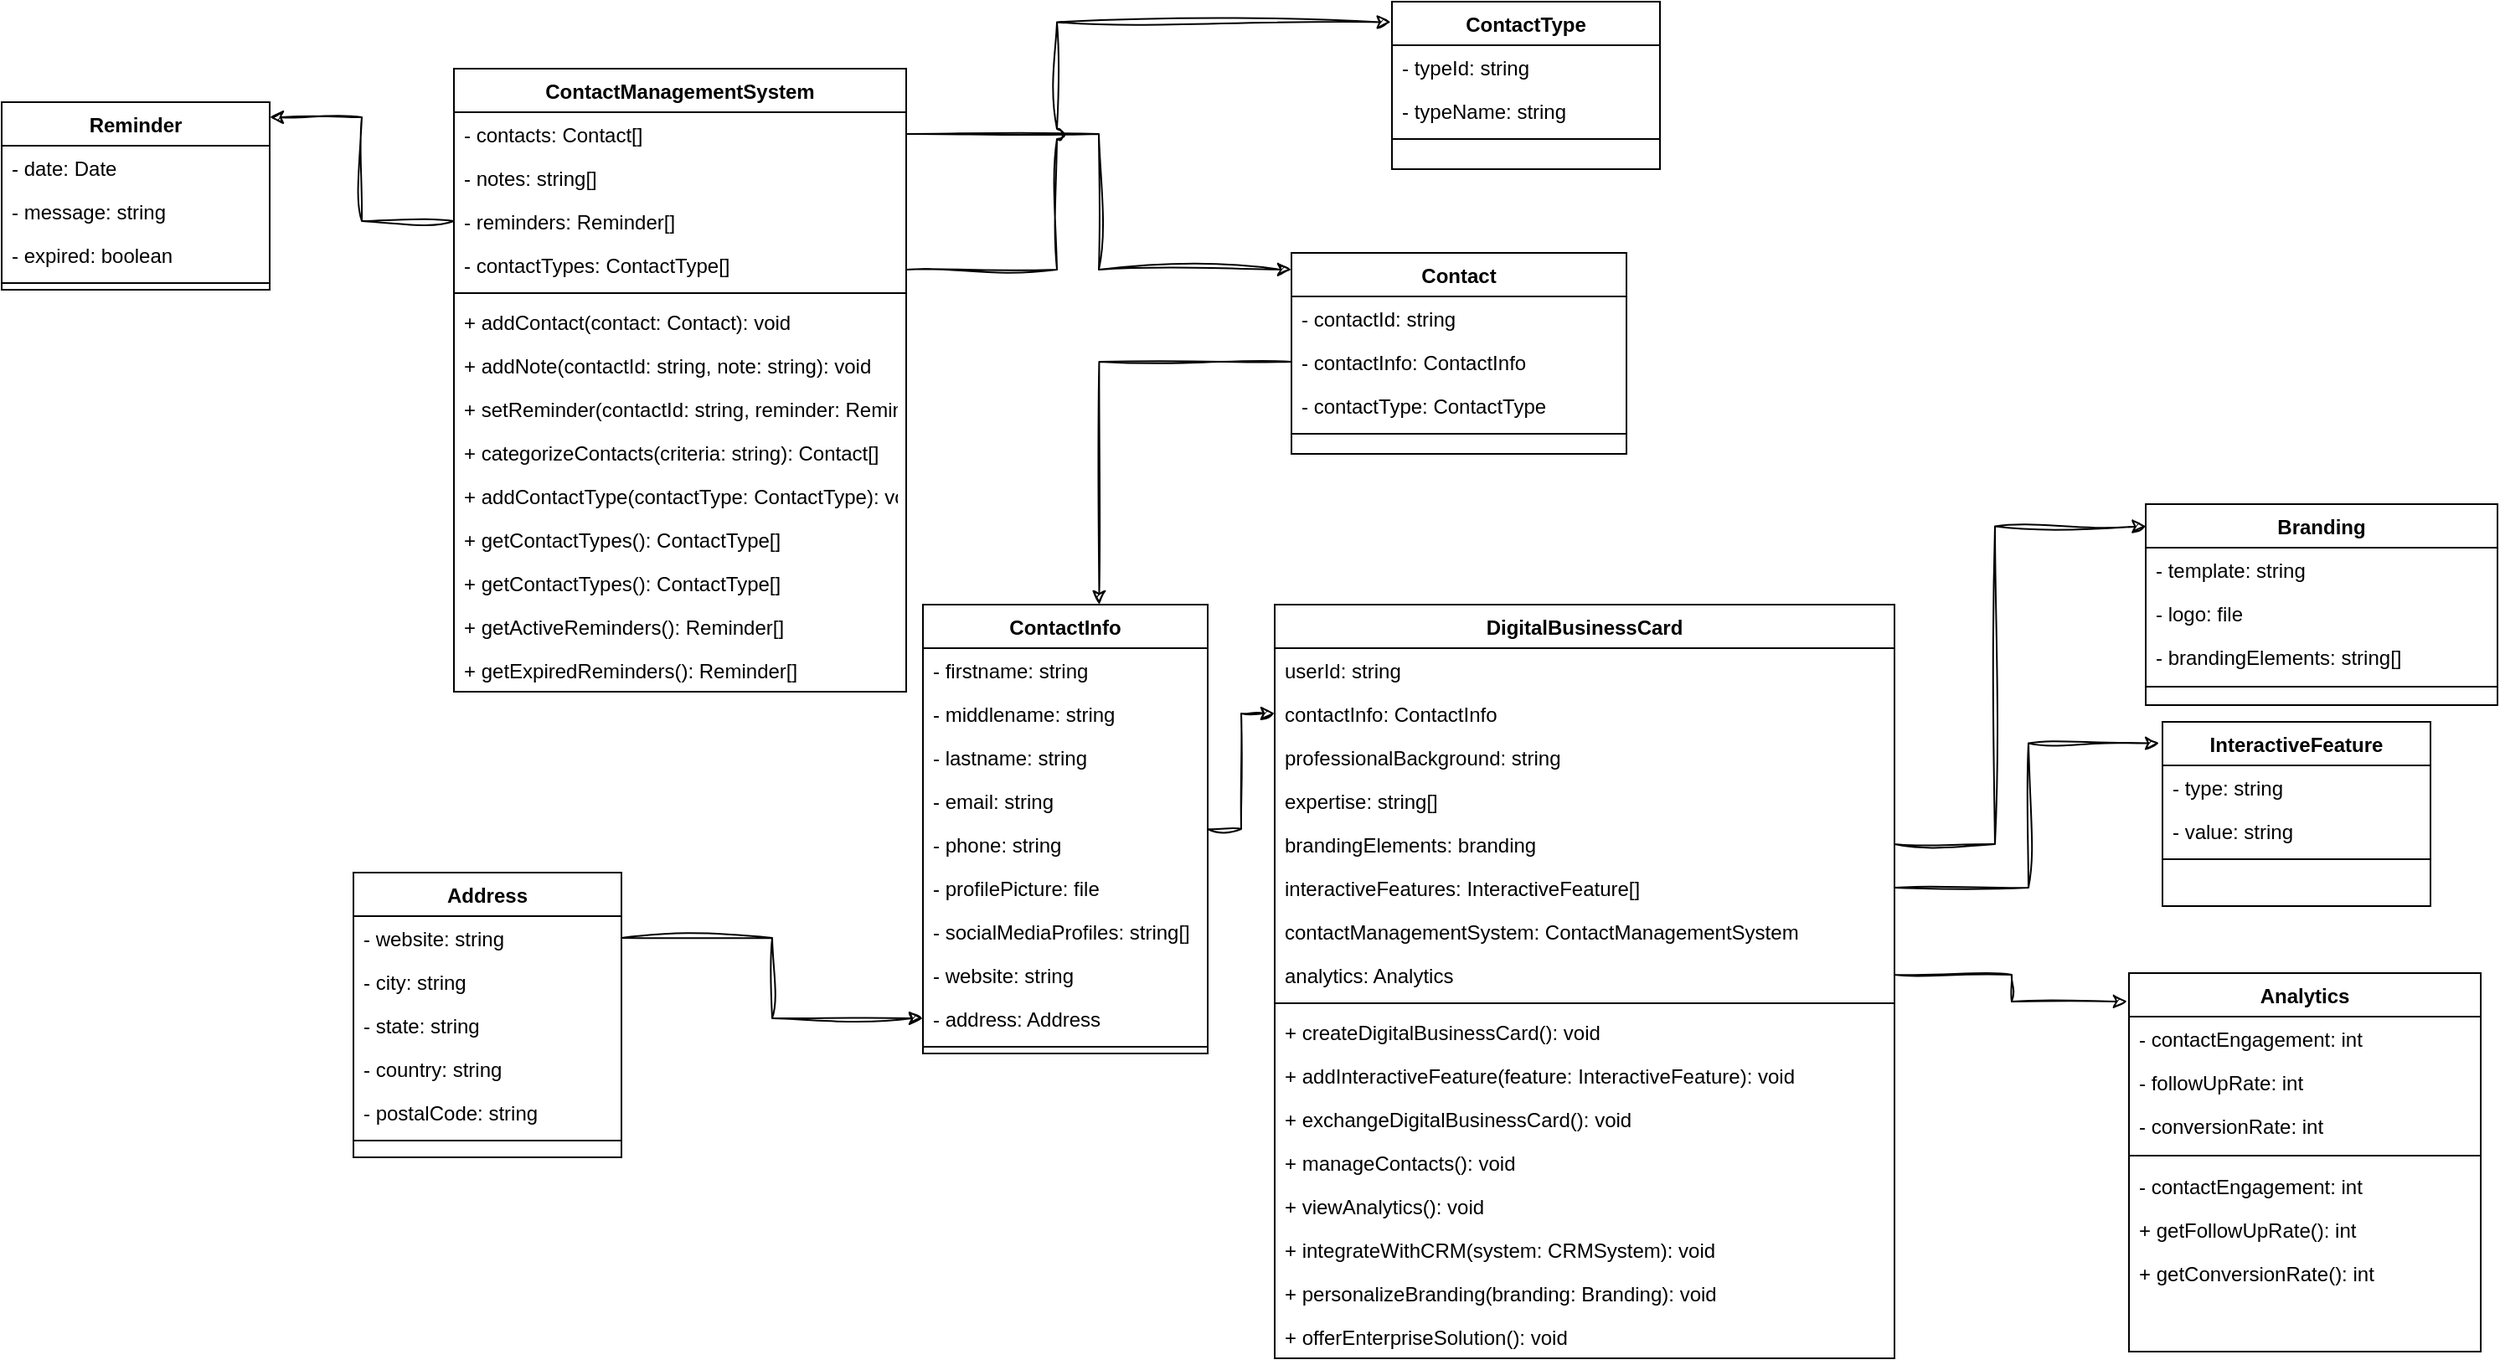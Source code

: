 <mxfile version="21.6.5" type="github">
  <diagram id="C5RBs43oDa-KdzZeNtuy" name="Page-1">
    <mxGraphModel dx="2295" dy="1849" grid="1" gridSize="10" guides="1" tooltips="1" connect="1" arrows="1" fold="1" page="1" pageScale="1" pageWidth="827" pageHeight="1169" math="0" shadow="0">
      <root>
        <mxCell id="WIyWlLk6GJQsqaUBKTNV-0" />
        <mxCell id="WIyWlLk6GJQsqaUBKTNV-1" parent="WIyWlLk6GJQsqaUBKTNV-0" />
        <mxCell id="zkfFHV4jXpPFQw0GAbJ--0" value="DigitalBusinessCard" style="swimlane;fontStyle=1;align=center;verticalAlign=top;childLayout=stackLayout;horizontal=1;startSize=26;horizontalStack=0;resizeParent=1;resizeLast=0;collapsible=1;marginBottom=0;rounded=0;shadow=0;strokeWidth=1;" parent="WIyWlLk6GJQsqaUBKTNV-1" vertex="1">
          <mxGeometry x="200" y="40" width="370" height="450" as="geometry">
            <mxRectangle x="230" y="140" width="160" height="26" as="alternateBounds" />
          </mxGeometry>
        </mxCell>
        <mxCell id="zkfFHV4jXpPFQw0GAbJ--1" value="userId: string" style="text;align=left;verticalAlign=top;spacingLeft=4;spacingRight=4;overflow=hidden;rotatable=0;points=[[0,0.5],[1,0.5]];portConstraint=eastwest;" parent="zkfFHV4jXpPFQw0GAbJ--0" vertex="1">
          <mxGeometry y="26" width="370" height="26" as="geometry" />
        </mxCell>
        <mxCell id="zkfFHV4jXpPFQw0GAbJ--2" value="contactInfo: ContactInfo" style="text;align=left;verticalAlign=top;spacingLeft=4;spacingRight=4;overflow=hidden;rotatable=0;points=[[0,0.5],[1,0.5]];portConstraint=eastwest;rounded=0;shadow=0;html=0;" parent="zkfFHV4jXpPFQw0GAbJ--0" vertex="1">
          <mxGeometry y="52" width="370" height="26" as="geometry" />
        </mxCell>
        <mxCell id="zkfFHV4jXpPFQw0GAbJ--3" value="professionalBackground: string" style="text;align=left;verticalAlign=top;spacingLeft=4;spacingRight=4;overflow=hidden;rotatable=0;points=[[0,0.5],[1,0.5]];portConstraint=eastwest;rounded=0;shadow=0;html=0;" parent="zkfFHV4jXpPFQw0GAbJ--0" vertex="1">
          <mxGeometry y="78" width="370" height="26" as="geometry" />
        </mxCell>
        <mxCell id="Wim8BEegsKyxefgfatjJ-2" value="expertise: string[]" style="text;align=left;verticalAlign=top;spacingLeft=4;spacingRight=4;overflow=hidden;rotatable=0;points=[[0,0.5],[1,0.5]];portConstraint=eastwest;rounded=0;shadow=0;html=0;" vertex="1" parent="zkfFHV4jXpPFQw0GAbJ--0">
          <mxGeometry y="104" width="370" height="26" as="geometry" />
        </mxCell>
        <mxCell id="Wim8BEegsKyxefgfatjJ-3" value="brandingElements: branding " style="text;align=left;verticalAlign=top;spacingLeft=4;spacingRight=4;overflow=hidden;rotatable=0;points=[[0,0.5],[1,0.5]];portConstraint=eastwest;rounded=0;shadow=0;html=0;" vertex="1" parent="zkfFHV4jXpPFQw0GAbJ--0">
          <mxGeometry y="130" width="370" height="26" as="geometry" />
        </mxCell>
        <mxCell id="Wim8BEegsKyxefgfatjJ-1" value="interactiveFeatures: InteractiveFeature[] " style="text;align=left;verticalAlign=top;spacingLeft=4;spacingRight=4;overflow=hidden;rotatable=0;points=[[0,0.5],[1,0.5]];portConstraint=eastwest;rounded=0;shadow=0;html=0;" vertex="1" parent="zkfFHV4jXpPFQw0GAbJ--0">
          <mxGeometry y="156" width="370" height="26" as="geometry" />
        </mxCell>
        <mxCell id="Wim8BEegsKyxefgfatjJ-4" value="contactManagementSystem: ContactManagementSystem " style="text;align=left;verticalAlign=top;spacingLeft=4;spacingRight=4;overflow=hidden;rotatable=0;points=[[0,0.5],[1,0.5]];portConstraint=eastwest;rounded=0;shadow=0;html=0;" vertex="1" parent="zkfFHV4jXpPFQw0GAbJ--0">
          <mxGeometry y="182" width="370" height="26" as="geometry" />
        </mxCell>
        <mxCell id="Wim8BEegsKyxefgfatjJ-5" value="analytics: Analytics" style="text;align=left;verticalAlign=top;spacingLeft=4;spacingRight=4;overflow=hidden;rotatable=0;points=[[0,0.5],[1,0.5]];portConstraint=eastwest;rounded=0;shadow=0;html=0;" vertex="1" parent="zkfFHV4jXpPFQw0GAbJ--0">
          <mxGeometry y="208" width="370" height="26" as="geometry" />
        </mxCell>
        <mxCell id="zkfFHV4jXpPFQw0GAbJ--4" value="" style="line;html=1;strokeWidth=1;align=left;verticalAlign=middle;spacingTop=-1;spacingLeft=3;spacingRight=3;rotatable=0;labelPosition=right;points=[];portConstraint=eastwest;" parent="zkfFHV4jXpPFQw0GAbJ--0" vertex="1">
          <mxGeometry y="234" width="370" height="8" as="geometry" />
        </mxCell>
        <mxCell id="zkfFHV4jXpPFQw0GAbJ--5" value="+ createDigitalBusinessCard(): void " style="text;align=left;verticalAlign=top;spacingLeft=4;spacingRight=4;overflow=hidden;rotatable=0;points=[[0,0.5],[1,0.5]];portConstraint=eastwest;" parent="zkfFHV4jXpPFQw0GAbJ--0" vertex="1">
          <mxGeometry y="242" width="370" height="26" as="geometry" />
        </mxCell>
        <mxCell id="Wim8BEegsKyxefgfatjJ-7" value="+ addInteractiveFeature(feature: InteractiveFeature): void" style="text;align=left;verticalAlign=top;spacingLeft=4;spacingRight=4;overflow=hidden;rotatable=0;points=[[0,0.5],[1,0.5]];portConstraint=eastwest;" vertex="1" parent="zkfFHV4jXpPFQw0GAbJ--0">
          <mxGeometry y="268" width="370" height="26" as="geometry" />
        </mxCell>
        <mxCell id="Wim8BEegsKyxefgfatjJ-8" value="+ exchangeDigitalBusinessCard(): void " style="text;align=left;verticalAlign=top;spacingLeft=4;spacingRight=4;overflow=hidden;rotatable=0;points=[[0,0.5],[1,0.5]];portConstraint=eastwest;" vertex="1" parent="zkfFHV4jXpPFQw0GAbJ--0">
          <mxGeometry y="294" width="370" height="26" as="geometry" />
        </mxCell>
        <mxCell id="Wim8BEegsKyxefgfatjJ-9" value="+ manageContacts(): void " style="text;align=left;verticalAlign=top;spacingLeft=4;spacingRight=4;overflow=hidden;rotatable=0;points=[[0,0.5],[1,0.5]];portConstraint=eastwest;" vertex="1" parent="zkfFHV4jXpPFQw0GAbJ--0">
          <mxGeometry y="320" width="370" height="26" as="geometry" />
        </mxCell>
        <mxCell id="Wim8BEegsKyxefgfatjJ-10" value="+ viewAnalytics(): void" style="text;align=left;verticalAlign=top;spacingLeft=4;spacingRight=4;overflow=hidden;rotatable=0;points=[[0,0.5],[1,0.5]];portConstraint=eastwest;" vertex="1" parent="zkfFHV4jXpPFQw0GAbJ--0">
          <mxGeometry y="346" width="370" height="26" as="geometry" />
        </mxCell>
        <mxCell id="Wim8BEegsKyxefgfatjJ-11" value="+ integrateWithCRM(system: CRMSystem): void  " style="text;align=left;verticalAlign=top;spacingLeft=4;spacingRight=4;overflow=hidden;rotatable=0;points=[[0,0.5],[1,0.5]];portConstraint=eastwest;" vertex="1" parent="zkfFHV4jXpPFQw0GAbJ--0">
          <mxGeometry y="372" width="370" height="26" as="geometry" />
        </mxCell>
        <mxCell id="Wim8BEegsKyxefgfatjJ-12" value="+ personalizeBranding(branding: Branding): void " style="text;align=left;verticalAlign=top;spacingLeft=4;spacingRight=4;overflow=hidden;rotatable=0;points=[[0,0.5],[1,0.5]];portConstraint=eastwest;" vertex="1" parent="zkfFHV4jXpPFQw0GAbJ--0">
          <mxGeometry y="398" width="370" height="26" as="geometry" />
        </mxCell>
        <mxCell id="Wim8BEegsKyxefgfatjJ-13" value="+ offerEnterpriseSolution(): void   " style="text;align=left;verticalAlign=top;spacingLeft=4;spacingRight=4;overflow=hidden;rotatable=0;points=[[0,0.5],[1,0.5]];portConstraint=eastwest;" vertex="1" parent="zkfFHV4jXpPFQw0GAbJ--0">
          <mxGeometry y="424" width="370" height="26" as="geometry" />
        </mxCell>
        <mxCell id="Wim8BEegsKyxefgfatjJ-36" style="edgeStyle=orthogonalEdgeStyle;rounded=0;sketch=1;hachureGap=4;jiggle=2;curveFitting=1;orthogonalLoop=1;jettySize=auto;html=1;entryX=0;entryY=0.5;entryDx=0;entryDy=0;fontFamily=Architects Daughter;fontSource=https%3A%2F%2Ffonts.googleapis.com%2Fcss%3Ffamily%3DArchitects%2BDaughter;fontSize=16;" edge="1" parent="WIyWlLk6GJQsqaUBKTNV-1" source="zkfFHV4jXpPFQw0GAbJ--6" target="zkfFHV4jXpPFQw0GAbJ--2">
          <mxGeometry relative="1" as="geometry" />
        </mxCell>
        <mxCell id="zkfFHV4jXpPFQw0GAbJ--6" value="ContactInfo                          " style="swimlane;fontStyle=1;align=center;verticalAlign=top;childLayout=stackLayout;horizontal=1;startSize=26;horizontalStack=0;resizeParent=1;resizeLast=0;collapsible=1;marginBottom=0;rounded=0;shadow=0;strokeWidth=1;" parent="WIyWlLk6GJQsqaUBKTNV-1" vertex="1">
          <mxGeometry x="-10" y="40" width="170" height="268" as="geometry">
            <mxRectangle x="130" y="380" width="160" height="26" as="alternateBounds" />
          </mxGeometry>
        </mxCell>
        <mxCell id="zkfFHV4jXpPFQw0GAbJ--7" value="- firstname: string " style="text;align=left;verticalAlign=top;spacingLeft=4;spacingRight=4;overflow=hidden;rotatable=0;points=[[0,0.5],[1,0.5]];portConstraint=eastwest;" parent="zkfFHV4jXpPFQw0GAbJ--6" vertex="1">
          <mxGeometry y="26" width="170" height="26" as="geometry" />
        </mxCell>
        <mxCell id="Wim8BEegsKyxefgfatjJ-16" value="- middlename: string " style="text;align=left;verticalAlign=top;spacingLeft=4;spacingRight=4;overflow=hidden;rotatable=0;points=[[0,0.5],[1,0.5]];portConstraint=eastwest;" vertex="1" parent="zkfFHV4jXpPFQw0GAbJ--6">
          <mxGeometry y="52" width="170" height="26" as="geometry" />
        </mxCell>
        <mxCell id="Wim8BEegsKyxefgfatjJ-17" value="- lastname: string " style="text;align=left;verticalAlign=top;spacingLeft=4;spacingRight=4;overflow=hidden;rotatable=0;points=[[0,0.5],[1,0.5]];portConstraint=eastwest;" vertex="1" parent="zkfFHV4jXpPFQw0GAbJ--6">
          <mxGeometry y="78" width="170" height="26" as="geometry" />
        </mxCell>
        <mxCell id="zkfFHV4jXpPFQw0GAbJ--8" value="- email: string" style="text;align=left;verticalAlign=top;spacingLeft=4;spacingRight=4;overflow=hidden;rotatable=0;points=[[0,0.5],[1,0.5]];portConstraint=eastwest;rounded=0;shadow=0;html=0;" parent="zkfFHV4jXpPFQw0GAbJ--6" vertex="1">
          <mxGeometry y="104" width="170" height="26" as="geometry" />
        </mxCell>
        <mxCell id="Wim8BEegsKyxefgfatjJ-18" value="- phone: string" style="text;align=left;verticalAlign=top;spacingLeft=4;spacingRight=4;overflow=hidden;rotatable=0;points=[[0,0.5],[1,0.5]];portConstraint=eastwest;rounded=0;shadow=0;html=0;" vertex="1" parent="zkfFHV4jXpPFQw0GAbJ--6">
          <mxGeometry y="130" width="170" height="26" as="geometry" />
        </mxCell>
        <mxCell id="Wim8BEegsKyxefgfatjJ-19" value="- profilePicture: file" style="text;align=left;verticalAlign=top;spacingLeft=4;spacingRight=4;overflow=hidden;rotatable=0;points=[[0,0.5],[1,0.5]];portConstraint=eastwest;rounded=0;shadow=0;html=0;" vertex="1" parent="zkfFHV4jXpPFQw0GAbJ--6">
          <mxGeometry y="156" width="170" height="26" as="geometry" />
        </mxCell>
        <mxCell id="Wim8BEegsKyxefgfatjJ-130" value="- socialMediaProfiles: string[]" style="text;align=left;verticalAlign=top;spacingLeft=4;spacingRight=4;overflow=hidden;rotatable=0;points=[[0,0.5],[1,0.5]];portConstraint=eastwest;rounded=0;shadow=0;html=0;" vertex="1" parent="zkfFHV4jXpPFQw0GAbJ--6">
          <mxGeometry y="182" width="170" height="26" as="geometry" />
        </mxCell>
        <mxCell id="Wim8BEegsKyxefgfatjJ-20" value="- website: string" style="text;align=left;verticalAlign=top;spacingLeft=4;spacingRight=4;overflow=hidden;rotatable=0;points=[[0,0.5],[1,0.5]];portConstraint=eastwest;rounded=0;shadow=0;html=0;" vertex="1" parent="zkfFHV4jXpPFQw0GAbJ--6">
          <mxGeometry y="208" width="170" height="26" as="geometry" />
        </mxCell>
        <mxCell id="Wim8BEegsKyxefgfatjJ-21" value="- address: Address" style="text;align=left;verticalAlign=top;spacingLeft=4;spacingRight=4;overflow=hidden;rotatable=0;points=[[0,0.5],[1,0.5]];portConstraint=eastwest;rounded=0;shadow=0;html=0;" vertex="1" parent="zkfFHV4jXpPFQw0GAbJ--6">
          <mxGeometry y="234" width="170" height="26" as="geometry" />
        </mxCell>
        <mxCell id="zkfFHV4jXpPFQw0GAbJ--9" value="" style="line;html=1;strokeWidth=1;align=left;verticalAlign=middle;spacingTop=-1;spacingLeft=3;spacingRight=3;rotatable=0;labelPosition=right;points=[];portConstraint=eastwest;" parent="zkfFHV4jXpPFQw0GAbJ--6" vertex="1">
          <mxGeometry y="260" width="170" height="8" as="geometry" />
        </mxCell>
        <mxCell id="Wim8BEegsKyxefgfatjJ-24" value="Address" style="swimlane;fontStyle=1;align=center;verticalAlign=top;childLayout=stackLayout;horizontal=1;startSize=26;horizontalStack=0;resizeParent=1;resizeLast=0;collapsible=1;marginBottom=0;rounded=0;shadow=0;strokeWidth=1;" vertex="1" parent="WIyWlLk6GJQsqaUBKTNV-1">
          <mxGeometry x="-350" y="200" width="160" height="170" as="geometry">
            <mxRectangle x="130" y="380" width="160" height="26" as="alternateBounds" />
          </mxGeometry>
        </mxCell>
        <mxCell id="Wim8BEegsKyxefgfatjJ-34" value="- website: string" style="text;align=left;verticalAlign=top;spacingLeft=4;spacingRight=4;overflow=hidden;rotatable=0;points=[[0,0.5],[1,0.5]];portConstraint=eastwest;" vertex="1" parent="Wim8BEegsKyxefgfatjJ-24">
          <mxGeometry y="26" width="160" height="26" as="geometry" />
        </mxCell>
        <mxCell id="Wim8BEegsKyxefgfatjJ-25" value="- city: string " style="text;align=left;verticalAlign=top;spacingLeft=4;spacingRight=4;overflow=hidden;rotatable=0;points=[[0,0.5],[1,0.5]];portConstraint=eastwest;" vertex="1" parent="Wim8BEegsKyxefgfatjJ-24">
          <mxGeometry y="52" width="160" height="26" as="geometry" />
        </mxCell>
        <mxCell id="Wim8BEegsKyxefgfatjJ-26" value="- state: string" style="text;align=left;verticalAlign=top;spacingLeft=4;spacingRight=4;overflow=hidden;rotatable=0;points=[[0,0.5],[1,0.5]];portConstraint=eastwest;" vertex="1" parent="Wim8BEegsKyxefgfatjJ-24">
          <mxGeometry y="78" width="160" height="26" as="geometry" />
        </mxCell>
        <mxCell id="Wim8BEegsKyxefgfatjJ-27" value="- country: string" style="text;align=left;verticalAlign=top;spacingLeft=4;spacingRight=4;overflow=hidden;rotatable=0;points=[[0,0.5],[1,0.5]];portConstraint=eastwest;" vertex="1" parent="Wim8BEegsKyxefgfatjJ-24">
          <mxGeometry y="104" width="160" height="26" as="geometry" />
        </mxCell>
        <mxCell id="Wim8BEegsKyxefgfatjJ-28" value="- postalCode: string                 " style="text;align=left;verticalAlign=top;spacingLeft=4;spacingRight=4;overflow=hidden;rotatable=0;points=[[0,0.5],[1,0.5]];portConstraint=eastwest;rounded=0;shadow=0;html=0;" vertex="1" parent="Wim8BEegsKyxefgfatjJ-24">
          <mxGeometry y="130" width="160" height="26" as="geometry" />
        </mxCell>
        <mxCell id="Wim8BEegsKyxefgfatjJ-33" value="" style="line;html=1;strokeWidth=1;align=left;verticalAlign=middle;spacingTop=-1;spacingLeft=3;spacingRight=3;rotatable=0;labelPosition=right;points=[];portConstraint=eastwest;" vertex="1" parent="Wim8BEegsKyxefgfatjJ-24">
          <mxGeometry y="156" width="160" height="8" as="geometry" />
        </mxCell>
        <mxCell id="Wim8BEegsKyxefgfatjJ-35" style="edgeStyle=orthogonalEdgeStyle;rounded=0;sketch=1;hachureGap=4;jiggle=2;curveFitting=1;orthogonalLoop=1;jettySize=auto;html=1;entryX=0;entryY=0.5;entryDx=0;entryDy=0;fontFamily=Architects Daughter;fontSource=https%3A%2F%2Ffonts.googleapis.com%2Fcss%3Ffamily%3DArchitects%2BDaughter;fontSize=16;" edge="1" parent="WIyWlLk6GJQsqaUBKTNV-1" source="Wim8BEegsKyxefgfatjJ-34" target="Wim8BEegsKyxefgfatjJ-21">
          <mxGeometry relative="1" as="geometry" />
        </mxCell>
        <mxCell id="Wim8BEegsKyxefgfatjJ-37" value="InteractiveFeature" style="swimlane;fontStyle=1;align=center;verticalAlign=top;childLayout=stackLayout;horizontal=1;startSize=26;horizontalStack=0;resizeParent=1;resizeLast=0;collapsible=1;marginBottom=0;rounded=0;shadow=0;strokeWidth=1;" vertex="1" parent="WIyWlLk6GJQsqaUBKTNV-1">
          <mxGeometry x="730" y="110" width="160" height="110" as="geometry">
            <mxRectangle x="130" y="380" width="160" height="26" as="alternateBounds" />
          </mxGeometry>
        </mxCell>
        <mxCell id="Wim8BEegsKyxefgfatjJ-38" value="- type: string " style="text;align=left;verticalAlign=top;spacingLeft=4;spacingRight=4;overflow=hidden;rotatable=0;points=[[0,0.5],[1,0.5]];portConstraint=eastwest;" vertex="1" parent="Wim8BEegsKyxefgfatjJ-37">
          <mxGeometry y="26" width="160" height="26" as="geometry" />
        </mxCell>
        <mxCell id="Wim8BEegsKyxefgfatjJ-39" value="- value: string" style="text;align=left;verticalAlign=top;spacingLeft=4;spacingRight=4;overflow=hidden;rotatable=0;points=[[0,0.5],[1,0.5]];portConstraint=eastwest;" vertex="1" parent="Wim8BEegsKyxefgfatjJ-37">
          <mxGeometry y="52" width="160" height="26" as="geometry" />
        </mxCell>
        <mxCell id="Wim8BEegsKyxefgfatjJ-46" value="" style="line;html=1;strokeWidth=1;align=left;verticalAlign=middle;spacingTop=-1;spacingLeft=3;spacingRight=3;rotatable=0;labelPosition=right;points=[];portConstraint=eastwest;" vertex="1" parent="Wim8BEegsKyxefgfatjJ-37">
          <mxGeometry y="78" width="160" height="8" as="geometry" />
        </mxCell>
        <mxCell id="Wim8BEegsKyxefgfatjJ-47" value="ContactManagementSystem" style="swimlane;fontStyle=1;align=center;verticalAlign=top;childLayout=stackLayout;horizontal=1;startSize=26;horizontalStack=0;resizeParent=1;resizeLast=0;collapsible=1;marginBottom=0;rounded=0;shadow=0;strokeWidth=1;" vertex="1" parent="WIyWlLk6GJQsqaUBKTNV-1">
          <mxGeometry x="-290" y="-280" width="270" height="372" as="geometry">
            <mxRectangle x="130" y="380" width="160" height="26" as="alternateBounds" />
          </mxGeometry>
        </mxCell>
        <mxCell id="Wim8BEegsKyxefgfatjJ-48" value="- contacts: Contact[]" style="text;align=left;verticalAlign=top;spacingLeft=4;spacingRight=4;overflow=hidden;rotatable=0;points=[[0,0.5],[1,0.5]];portConstraint=eastwest;" vertex="1" parent="Wim8BEegsKyxefgfatjJ-47">
          <mxGeometry y="26" width="270" height="26" as="geometry" />
        </mxCell>
        <mxCell id="Wim8BEegsKyxefgfatjJ-49" value="- notes: string[]" style="text;align=left;verticalAlign=top;spacingLeft=4;spacingRight=4;overflow=hidden;rotatable=0;points=[[0,0.5],[1,0.5]];portConstraint=eastwest;" vertex="1" parent="Wim8BEegsKyxefgfatjJ-47">
          <mxGeometry y="52" width="270" height="26" as="geometry" />
        </mxCell>
        <mxCell id="Wim8BEegsKyxefgfatjJ-52" value="- reminders: Reminder[]  " style="text;align=left;verticalAlign=top;spacingLeft=4;spacingRight=4;overflow=hidden;rotatable=0;points=[[0,0.5],[1,0.5]];portConstraint=eastwest;" vertex="1" parent="Wim8BEegsKyxefgfatjJ-47">
          <mxGeometry y="78" width="270" height="26" as="geometry" />
        </mxCell>
        <mxCell id="Wim8BEegsKyxefgfatjJ-90" value="- contactTypes: ContactType[] " style="text;align=left;verticalAlign=top;spacingLeft=4;spacingRight=4;overflow=hidden;rotatable=0;points=[[0,0.5],[1,0.5]];portConstraint=eastwest;" vertex="1" parent="Wim8BEegsKyxefgfatjJ-47">
          <mxGeometry y="104" width="270" height="26" as="geometry" />
        </mxCell>
        <mxCell id="Wim8BEegsKyxefgfatjJ-50" value="" style="line;html=1;strokeWidth=1;align=left;verticalAlign=middle;spacingTop=-1;spacingLeft=3;spacingRight=3;rotatable=0;labelPosition=right;points=[];portConstraint=eastwest;" vertex="1" parent="Wim8BEegsKyxefgfatjJ-47">
          <mxGeometry y="130" width="270" height="8" as="geometry" />
        </mxCell>
        <mxCell id="Wim8BEegsKyxefgfatjJ-72" value="+ addContact(contact: Contact): void " style="text;align=left;verticalAlign=top;spacingLeft=4;spacingRight=4;overflow=hidden;rotatable=0;points=[[0,0.5],[1,0.5]];portConstraint=eastwest;" vertex="1" parent="Wim8BEegsKyxefgfatjJ-47">
          <mxGeometry y="138" width="270" height="26" as="geometry" />
        </mxCell>
        <mxCell id="Wim8BEegsKyxefgfatjJ-73" value="+ addNote(contactId: string, note: string): void" style="text;align=left;verticalAlign=top;spacingLeft=4;spacingRight=4;overflow=hidden;rotatable=0;points=[[0,0.5],[1,0.5]];portConstraint=eastwest;" vertex="1" parent="Wim8BEegsKyxefgfatjJ-47">
          <mxGeometry y="164" width="270" height="26" as="geometry" />
        </mxCell>
        <mxCell id="Wim8BEegsKyxefgfatjJ-74" value="+ setReminder(contactId: string, reminder: Reminder): void" style="text;align=left;verticalAlign=top;spacingLeft=4;spacingRight=4;overflow=hidden;rotatable=0;points=[[0,0.5],[1,0.5]];portConstraint=eastwest;" vertex="1" parent="Wim8BEegsKyxefgfatjJ-47">
          <mxGeometry y="190" width="270" height="26" as="geometry" />
        </mxCell>
        <mxCell id="Wim8BEegsKyxefgfatjJ-75" value="+ categorizeContacts(criteria: string): Contact[]" style="text;align=left;verticalAlign=top;spacingLeft=4;spacingRight=4;overflow=hidden;rotatable=0;points=[[0,0.5],[1,0.5]];portConstraint=eastwest;" vertex="1" parent="Wim8BEegsKyxefgfatjJ-47">
          <mxGeometry y="216" width="270" height="26" as="geometry" />
        </mxCell>
        <mxCell id="Wim8BEegsKyxefgfatjJ-76" value="+ addContactType(contactType: ContactType): void " style="text;align=left;verticalAlign=top;spacingLeft=4;spacingRight=4;overflow=hidden;rotatable=0;points=[[0,0.5],[1,0.5]];portConstraint=eastwest;" vertex="1" parent="Wim8BEegsKyxefgfatjJ-47">
          <mxGeometry y="242" width="270" height="26" as="geometry" />
        </mxCell>
        <mxCell id="Wim8BEegsKyxefgfatjJ-89" value="+ getContactTypes(): ContactType[]" style="text;align=left;verticalAlign=top;spacingLeft=4;spacingRight=4;overflow=hidden;rotatable=0;points=[[0,0.5],[1,0.5]];portConstraint=eastwest;" vertex="1" parent="Wim8BEegsKyxefgfatjJ-47">
          <mxGeometry y="268" width="270" height="26" as="geometry" />
        </mxCell>
        <mxCell id="Wim8BEegsKyxefgfatjJ-77" value="+ getContactTypes(): ContactType[]" style="text;align=left;verticalAlign=top;spacingLeft=4;spacingRight=4;overflow=hidden;rotatable=0;points=[[0,0.5],[1,0.5]];portConstraint=eastwest;" vertex="1" parent="Wim8BEegsKyxefgfatjJ-47">
          <mxGeometry y="294" width="270" height="26" as="geometry" />
        </mxCell>
        <mxCell id="Wim8BEegsKyxefgfatjJ-82" value="+ getActiveReminders(): Reminder[] " style="text;align=left;verticalAlign=top;spacingLeft=4;spacingRight=4;overflow=hidden;rotatable=0;points=[[0,0.5],[1,0.5]];portConstraint=eastwest;" vertex="1" parent="Wim8BEegsKyxefgfatjJ-47">
          <mxGeometry y="320" width="270" height="26" as="geometry" />
        </mxCell>
        <mxCell id="Wim8BEegsKyxefgfatjJ-83" value="+ getExpiredReminders(): Reminder[]" style="text;align=left;verticalAlign=top;spacingLeft=4;spacingRight=4;overflow=hidden;rotatable=0;points=[[0,0.5],[1,0.5]];portConstraint=eastwest;" vertex="1" parent="Wim8BEegsKyxefgfatjJ-47">
          <mxGeometry y="346" width="270" height="26" as="geometry" />
        </mxCell>
        <mxCell id="Wim8BEegsKyxefgfatjJ-56" value="ContactType " style="swimlane;fontStyle=1;align=center;verticalAlign=top;childLayout=stackLayout;horizontal=1;startSize=26;horizontalStack=0;resizeParent=1;resizeLast=0;collapsible=1;marginBottom=0;rounded=0;shadow=0;strokeWidth=1;" vertex="1" parent="WIyWlLk6GJQsqaUBKTNV-1">
          <mxGeometry x="270" y="-320" width="160" height="100" as="geometry">
            <mxRectangle x="130" y="380" width="160" height="26" as="alternateBounds" />
          </mxGeometry>
        </mxCell>
        <mxCell id="Wim8BEegsKyxefgfatjJ-57" value="- typeId: string" style="text;align=left;verticalAlign=top;spacingLeft=4;spacingRight=4;overflow=hidden;rotatable=0;points=[[0,0.5],[1,0.5]];portConstraint=eastwest;" vertex="1" parent="Wim8BEegsKyxefgfatjJ-56">
          <mxGeometry y="26" width="160" height="26" as="geometry" />
        </mxCell>
        <mxCell id="Wim8BEegsKyxefgfatjJ-58" value="- typeName: string " style="text;align=left;verticalAlign=top;spacingLeft=4;spacingRight=4;overflow=hidden;rotatable=0;points=[[0,0.5],[1,0.5]];portConstraint=eastwest;" vertex="1" parent="Wim8BEegsKyxefgfatjJ-56">
          <mxGeometry y="52" width="160" height="26" as="geometry" />
        </mxCell>
        <mxCell id="Wim8BEegsKyxefgfatjJ-61" value="" style="line;html=1;strokeWidth=1;align=left;verticalAlign=middle;spacingTop=-1;spacingLeft=3;spacingRight=3;rotatable=0;labelPosition=right;points=[];portConstraint=eastwest;" vertex="1" parent="Wim8BEegsKyxefgfatjJ-56">
          <mxGeometry y="78" width="160" height="8" as="geometry" />
        </mxCell>
        <mxCell id="Wim8BEegsKyxefgfatjJ-62" value="Contact                              " style="swimlane;fontStyle=1;align=center;verticalAlign=top;childLayout=stackLayout;horizontal=1;startSize=26;horizontalStack=0;resizeParent=1;resizeLast=0;collapsible=1;marginBottom=0;rounded=0;shadow=0;strokeWidth=1;" vertex="1" parent="WIyWlLk6GJQsqaUBKTNV-1">
          <mxGeometry x="210" y="-170" width="200" height="120" as="geometry">
            <mxRectangle x="130" y="380" width="160" height="26" as="alternateBounds" />
          </mxGeometry>
        </mxCell>
        <mxCell id="Wim8BEegsKyxefgfatjJ-63" value="- contactId: string  " style="text;align=left;verticalAlign=top;spacingLeft=4;spacingRight=4;overflow=hidden;rotatable=0;points=[[0,0.5],[1,0.5]];portConstraint=eastwest;" vertex="1" parent="Wim8BEegsKyxefgfatjJ-62">
          <mxGeometry y="26" width="200" height="26" as="geometry" />
        </mxCell>
        <mxCell id="Wim8BEegsKyxefgfatjJ-64" value="- contactInfo: ContactInfo " style="text;align=left;verticalAlign=top;spacingLeft=4;spacingRight=4;overflow=hidden;rotatable=0;points=[[0,0.5],[1,0.5]];portConstraint=eastwest;" vertex="1" parent="Wim8BEegsKyxefgfatjJ-62">
          <mxGeometry y="52" width="200" height="26" as="geometry" />
        </mxCell>
        <mxCell id="Wim8BEegsKyxefgfatjJ-65" value="- contactType: ContactType " style="text;align=left;verticalAlign=top;spacingLeft=4;spacingRight=4;overflow=hidden;rotatable=0;points=[[0,0.5],[1,0.5]];portConstraint=eastwest;" vertex="1" parent="Wim8BEegsKyxefgfatjJ-62">
          <mxGeometry y="78" width="200" height="26" as="geometry" />
        </mxCell>
        <mxCell id="Wim8BEegsKyxefgfatjJ-67" value="" style="line;html=1;strokeWidth=1;align=left;verticalAlign=middle;spacingTop=-1;spacingLeft=3;spacingRight=3;rotatable=0;labelPosition=right;points=[];portConstraint=eastwest;" vertex="1" parent="Wim8BEegsKyxefgfatjJ-62">
          <mxGeometry y="104" width="200" height="8" as="geometry" />
        </mxCell>
        <mxCell id="Wim8BEegsKyxefgfatjJ-68" style="edgeStyle=orthogonalEdgeStyle;rounded=0;sketch=1;hachureGap=4;jiggle=2;curveFitting=1;orthogonalLoop=1;jettySize=auto;html=1;entryX=0.619;entryY=0;entryDx=0;entryDy=0;entryPerimeter=0;fontFamily=Architects Daughter;fontSource=https%3A%2F%2Ffonts.googleapis.com%2Fcss%3Ffamily%3DArchitects%2BDaughter;fontSize=16;" edge="1" parent="WIyWlLk6GJQsqaUBKTNV-1" source="Wim8BEegsKyxefgfatjJ-64" target="zkfFHV4jXpPFQw0GAbJ--6">
          <mxGeometry relative="1" as="geometry" />
        </mxCell>
        <mxCell id="Wim8BEegsKyxefgfatjJ-70" style="edgeStyle=orthogonalEdgeStyle;rounded=0;sketch=1;hachureGap=4;jiggle=2;curveFitting=1;orthogonalLoop=1;jettySize=auto;html=1;entryX=0;entryY=0.083;entryDx=0;entryDy=0;entryPerimeter=0;fontFamily=Architects Daughter;fontSource=https%3A%2F%2Ffonts.googleapis.com%2Fcss%3Ffamily%3DArchitects%2BDaughter;fontSize=16;" edge="1" parent="WIyWlLk6GJQsqaUBKTNV-1" source="Wim8BEegsKyxefgfatjJ-48" target="Wim8BEegsKyxefgfatjJ-62">
          <mxGeometry relative="1" as="geometry" />
        </mxCell>
        <mxCell id="Wim8BEegsKyxefgfatjJ-78" value="Reminder" style="swimlane;fontStyle=1;align=center;verticalAlign=top;childLayout=stackLayout;horizontal=1;startSize=26;horizontalStack=0;resizeParent=1;resizeLast=0;collapsible=1;marginBottom=0;rounded=0;shadow=0;strokeWidth=1;" vertex="1" parent="WIyWlLk6GJQsqaUBKTNV-1">
          <mxGeometry x="-560" y="-260" width="160" height="112" as="geometry">
            <mxRectangle x="130" y="380" width="160" height="26" as="alternateBounds" />
          </mxGeometry>
        </mxCell>
        <mxCell id="Wim8BEegsKyxefgfatjJ-79" value="- date: Date" style="text;align=left;verticalAlign=top;spacingLeft=4;spacingRight=4;overflow=hidden;rotatable=0;points=[[0,0.5],[1,0.5]];portConstraint=eastwest;" vertex="1" parent="Wim8BEegsKyxefgfatjJ-78">
          <mxGeometry y="26" width="160" height="26" as="geometry" />
        </mxCell>
        <mxCell id="Wim8BEegsKyxefgfatjJ-80" value="- message: string" style="text;align=left;verticalAlign=top;spacingLeft=4;spacingRight=4;overflow=hidden;rotatable=0;points=[[0,0.5],[1,0.5]];portConstraint=eastwest;" vertex="1" parent="Wim8BEegsKyxefgfatjJ-78">
          <mxGeometry y="52" width="160" height="26" as="geometry" />
        </mxCell>
        <mxCell id="Wim8BEegsKyxefgfatjJ-88" value="- expired: boolean" style="text;align=left;verticalAlign=top;spacingLeft=4;spacingRight=4;overflow=hidden;rotatable=0;points=[[0,0.5],[1,0.5]];portConstraint=eastwest;" vertex="1" parent="Wim8BEegsKyxefgfatjJ-78">
          <mxGeometry y="78" width="160" height="26" as="geometry" />
        </mxCell>
        <mxCell id="Wim8BEegsKyxefgfatjJ-81" value="" style="line;html=1;strokeWidth=1;align=left;verticalAlign=middle;spacingTop=-1;spacingLeft=3;spacingRight=3;rotatable=0;labelPosition=right;points=[];portConstraint=eastwest;" vertex="1" parent="Wim8BEegsKyxefgfatjJ-78">
          <mxGeometry y="104" width="160" height="8" as="geometry" />
        </mxCell>
        <mxCell id="Wim8BEegsKyxefgfatjJ-85" style="edgeStyle=orthogonalEdgeStyle;rounded=0;sketch=1;hachureGap=4;jiggle=2;curveFitting=1;orthogonalLoop=1;jettySize=auto;html=1;exitX=0;exitY=0.5;exitDx=0;exitDy=0;entryX=1;entryY=0.08;entryDx=0;entryDy=0;entryPerimeter=0;fontFamily=Architects Daughter;fontSource=https%3A%2F%2Ffonts.googleapis.com%2Fcss%3Ffamily%3DArchitects%2BDaughter;fontSize=16;" edge="1" parent="WIyWlLk6GJQsqaUBKTNV-1" source="Wim8BEegsKyxefgfatjJ-52" target="Wim8BEegsKyxefgfatjJ-78">
          <mxGeometry relative="1" as="geometry" />
        </mxCell>
        <mxCell id="Wim8BEegsKyxefgfatjJ-91" style="edgeStyle=orthogonalEdgeStyle;rounded=0;sketch=1;hachureGap=4;jiggle=2;curveFitting=1;orthogonalLoop=1;jettySize=auto;html=1;entryX=-0.004;entryY=0.122;entryDx=0;entryDy=0;entryPerimeter=0;fontFamily=Architects Daughter;fontSource=https%3A%2F%2Ffonts.googleapis.com%2Fcss%3Ffamily%3DArchitects%2BDaughter;fontSize=16;jumpStyle=arc;" edge="1" parent="WIyWlLk6GJQsqaUBKTNV-1" source="Wim8BEegsKyxefgfatjJ-90" target="Wim8BEegsKyxefgfatjJ-56">
          <mxGeometry relative="1" as="geometry">
            <Array as="points">
              <mxPoint x="70" y="-160" />
              <mxPoint x="70" y="-308" />
            </Array>
          </mxGeometry>
        </mxCell>
        <mxCell id="Wim8BEegsKyxefgfatjJ-98" style="edgeStyle=orthogonalEdgeStyle;rounded=0;sketch=1;hachureGap=4;jiggle=2;curveFitting=1;orthogonalLoop=1;jettySize=auto;html=1;entryX=-0.012;entryY=0.116;entryDx=0;entryDy=0;entryPerimeter=0;fontFamily=Architects Daughter;fontSource=https%3A%2F%2Ffonts.googleapis.com%2Fcss%3Ffamily%3DArchitects%2BDaughter;fontSize=16;" edge="1" parent="WIyWlLk6GJQsqaUBKTNV-1" source="Wim8BEegsKyxefgfatjJ-1" target="Wim8BEegsKyxefgfatjJ-37">
          <mxGeometry relative="1" as="geometry" />
        </mxCell>
        <mxCell id="Wim8BEegsKyxefgfatjJ-99" value="Analytics" style="swimlane;fontStyle=1;align=center;verticalAlign=top;childLayout=stackLayout;horizontal=1;startSize=26;horizontalStack=0;resizeParent=1;resizeLast=0;collapsible=1;marginBottom=0;rounded=0;shadow=0;strokeWidth=1;" vertex="1" parent="WIyWlLk6GJQsqaUBKTNV-1">
          <mxGeometry x="710" y="260" width="210" height="226" as="geometry">
            <mxRectangle x="130" y="380" width="160" height="26" as="alternateBounds" />
          </mxGeometry>
        </mxCell>
        <mxCell id="Wim8BEegsKyxefgfatjJ-100" value="- contactEngagement: int" style="text;align=left;verticalAlign=top;spacingLeft=4;spacingRight=4;overflow=hidden;rotatable=0;points=[[0,0.5],[1,0.5]];portConstraint=eastwest;" vertex="1" parent="Wim8BEegsKyxefgfatjJ-99">
          <mxGeometry y="26" width="210" height="26" as="geometry" />
        </mxCell>
        <mxCell id="Wim8BEegsKyxefgfatjJ-101" value="- followUpRate: int" style="text;align=left;verticalAlign=top;spacingLeft=4;spacingRight=4;overflow=hidden;rotatable=0;points=[[0,0.5],[1,0.5]];portConstraint=eastwest;" vertex="1" parent="Wim8BEegsKyxefgfatjJ-99">
          <mxGeometry y="52" width="210" height="26" as="geometry" />
        </mxCell>
        <mxCell id="Wim8BEegsKyxefgfatjJ-103" value="- conversionRate: int&#xa;" style="text;align=left;verticalAlign=top;spacingLeft=4;spacingRight=4;overflow=hidden;rotatable=0;points=[[0,0.5],[1,0.5]];portConstraint=eastwest;" vertex="1" parent="Wim8BEegsKyxefgfatjJ-99">
          <mxGeometry y="78" width="210" height="26" as="geometry" />
        </mxCell>
        <mxCell id="Wim8BEegsKyxefgfatjJ-102" value="" style="line;html=1;strokeWidth=1;align=left;verticalAlign=middle;spacingTop=-1;spacingLeft=3;spacingRight=3;rotatable=0;labelPosition=right;points=[];portConstraint=eastwest;" vertex="1" parent="Wim8BEegsKyxefgfatjJ-99">
          <mxGeometry y="104" width="210" height="10" as="geometry" />
        </mxCell>
        <mxCell id="Wim8BEegsKyxefgfatjJ-110" value="- contactEngagement: int" style="text;align=left;verticalAlign=top;spacingLeft=4;spacingRight=4;overflow=hidden;rotatable=0;points=[[0,0.5],[1,0.5]];portConstraint=eastwest;" vertex="1" parent="Wim8BEegsKyxefgfatjJ-99">
          <mxGeometry y="114" width="210" height="26" as="geometry" />
        </mxCell>
        <mxCell id="Wim8BEegsKyxefgfatjJ-111" value="+ getFollowUpRate(): int&#xa;" style="text;align=left;verticalAlign=top;spacingLeft=4;spacingRight=4;overflow=hidden;rotatable=0;points=[[0,0.5],[1,0.5]];portConstraint=eastwest;" vertex="1" parent="Wim8BEegsKyxefgfatjJ-99">
          <mxGeometry y="140" width="210" height="26" as="geometry" />
        </mxCell>
        <mxCell id="Wim8BEegsKyxefgfatjJ-112" value="+ getConversionRate(): int&#xa;" style="text;align=left;verticalAlign=top;spacingLeft=4;spacingRight=4;overflow=hidden;rotatable=0;points=[[0,0.5],[1,0.5]];portConstraint=eastwest;" vertex="1" parent="Wim8BEegsKyxefgfatjJ-99">
          <mxGeometry y="166" width="210" height="26" as="geometry" />
        </mxCell>
        <mxCell id="Wim8BEegsKyxefgfatjJ-113" value="Branding " style="swimlane;fontStyle=1;align=center;verticalAlign=top;childLayout=stackLayout;horizontal=1;startSize=26;horizontalStack=0;resizeParent=1;resizeLast=0;collapsible=1;marginBottom=0;rounded=0;shadow=0;strokeWidth=1;" vertex="1" parent="WIyWlLk6GJQsqaUBKTNV-1">
          <mxGeometry x="720" y="-20" width="210" height="120" as="geometry">
            <mxRectangle x="130" y="380" width="160" height="26" as="alternateBounds" />
          </mxGeometry>
        </mxCell>
        <mxCell id="Wim8BEegsKyxefgfatjJ-114" value="- template: string" style="text;align=left;verticalAlign=top;spacingLeft=4;spacingRight=4;overflow=hidden;rotatable=0;points=[[0,0.5],[1,0.5]];portConstraint=eastwest;" vertex="1" parent="Wim8BEegsKyxefgfatjJ-113">
          <mxGeometry y="26" width="210" height="26" as="geometry" />
        </mxCell>
        <mxCell id="Wim8BEegsKyxefgfatjJ-115" value="- logo: file " style="text;align=left;verticalAlign=top;spacingLeft=4;spacingRight=4;overflow=hidden;rotatable=0;points=[[0,0.5],[1,0.5]];portConstraint=eastwest;" vertex="1" parent="Wim8BEegsKyxefgfatjJ-113">
          <mxGeometry y="52" width="210" height="26" as="geometry" />
        </mxCell>
        <mxCell id="Wim8BEegsKyxefgfatjJ-116" value="- brandingElements: string[]" style="text;align=left;verticalAlign=top;spacingLeft=4;spacingRight=4;overflow=hidden;rotatable=0;points=[[0,0.5],[1,0.5]];portConstraint=eastwest;" vertex="1" parent="Wim8BEegsKyxefgfatjJ-113">
          <mxGeometry y="78" width="210" height="26" as="geometry" />
        </mxCell>
        <mxCell id="Wim8BEegsKyxefgfatjJ-117" value="" style="line;html=1;strokeWidth=1;align=left;verticalAlign=middle;spacingTop=-1;spacingLeft=3;spacingRight=3;rotatable=0;labelPosition=right;points=[];portConstraint=eastwest;" vertex="1" parent="Wim8BEegsKyxefgfatjJ-113">
          <mxGeometry y="104" width="210" height="10" as="geometry" />
        </mxCell>
        <mxCell id="Wim8BEegsKyxefgfatjJ-121" style="edgeStyle=orthogonalEdgeStyle;rounded=0;sketch=1;hachureGap=4;jiggle=2;curveFitting=1;orthogonalLoop=1;jettySize=auto;html=1;entryX=-0.005;entryY=0.075;entryDx=0;entryDy=0;entryPerimeter=0;fontFamily=Architects Daughter;fontSource=https%3A%2F%2Ffonts.googleapis.com%2Fcss%3Ffamily%3DArchitects%2BDaughter;fontSize=16;" edge="1" parent="WIyWlLk6GJQsqaUBKTNV-1" source="Wim8BEegsKyxefgfatjJ-5" target="Wim8BEegsKyxefgfatjJ-99">
          <mxGeometry relative="1" as="geometry" />
        </mxCell>
        <mxCell id="Wim8BEegsKyxefgfatjJ-128" style="edgeStyle=orthogonalEdgeStyle;rounded=0;sketch=1;hachureGap=4;jiggle=2;curveFitting=1;orthogonalLoop=1;jettySize=auto;html=1;entryX=0.001;entryY=0.111;entryDx=0;entryDy=0;entryPerimeter=0;fontFamily=Architects Daughter;fontSource=https%3A%2F%2Ffonts.googleapis.com%2Fcss%3Ffamily%3DArchitects%2BDaughter;fontSize=16;" edge="1" parent="WIyWlLk6GJQsqaUBKTNV-1" source="Wim8BEegsKyxefgfatjJ-3" target="Wim8BEegsKyxefgfatjJ-113">
          <mxGeometry relative="1" as="geometry">
            <Array as="points">
              <mxPoint x="630" y="183" />
              <mxPoint x="630" y="-7" />
            </Array>
          </mxGeometry>
        </mxCell>
      </root>
    </mxGraphModel>
  </diagram>
</mxfile>
